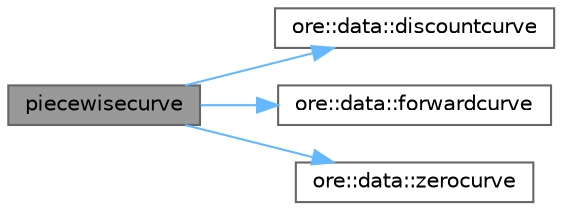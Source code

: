 digraph "piecewisecurve"
{
 // INTERACTIVE_SVG=YES
 // LATEX_PDF_SIZE
  bgcolor="transparent";
  edge [fontname=Helvetica,fontsize=10,labelfontname=Helvetica,labelfontsize=10];
  node [fontname=Helvetica,fontsize=10,shape=box,height=0.2,width=0.4];
  rankdir="LR";
  Node1 [label="piecewisecurve",height=0.2,width=0.4,color="gray40", fillcolor="grey60", style="filled", fontcolor="black",tooltip=" "];
  Node1 -> Node2 [color="steelblue1",style="solid"];
  Node2 [label="ore::data::discountcurve",height=0.2,width=0.4,color="grey40", fillcolor="white", style="filled",URL="$namespaceore_1_1data.html#ae8d9686c475a56d3f0cf4c668daf734c",tooltip="Create a Interpolated Discount Curve and apply interpolators."];
  Node1 -> Node3 [color="steelblue1",style="solid"];
  Node3 [label="ore::data::forwardcurve",height=0.2,width=0.4,color="grey40", fillcolor="white", style="filled",URL="$namespaceore_1_1data.html#a59b063277fbf70a6c2105edd509b4ef2",tooltip="Create a Interpolated Forward Curve and apply interpolators."];
  Node1 -> Node4 [color="steelblue1",style="solid"];
  Node4 [label="ore::data::zerocurve",height=0.2,width=0.4,color="grey40", fillcolor="white", style="filled",URL="$namespaceore_1_1data.html#a0f7e5ffba0d5b8728d9220b2a85b18e4",tooltip="Create a Interpolated Zero Curve and apply interpolators."];
}
